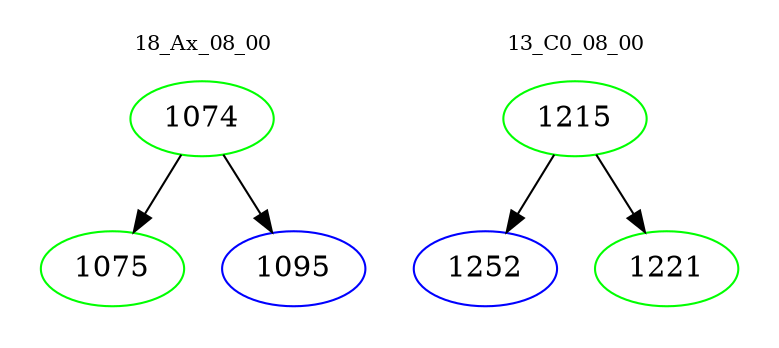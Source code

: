 digraph{
subgraph cluster_0 {
color = white
label = "18_Ax_08_00";
fontsize=10;
T0_1074 [label="1074", color="green"]
T0_1074 -> T0_1075 [color="black"]
T0_1075 [label="1075", color="green"]
T0_1074 -> T0_1095 [color="black"]
T0_1095 [label="1095", color="blue"]
}
subgraph cluster_1 {
color = white
label = "13_C0_08_00";
fontsize=10;
T1_1215 [label="1215", color="green"]
T1_1215 -> T1_1252 [color="black"]
T1_1252 [label="1252", color="blue"]
T1_1215 -> T1_1221 [color="black"]
T1_1221 [label="1221", color="green"]
}
}
